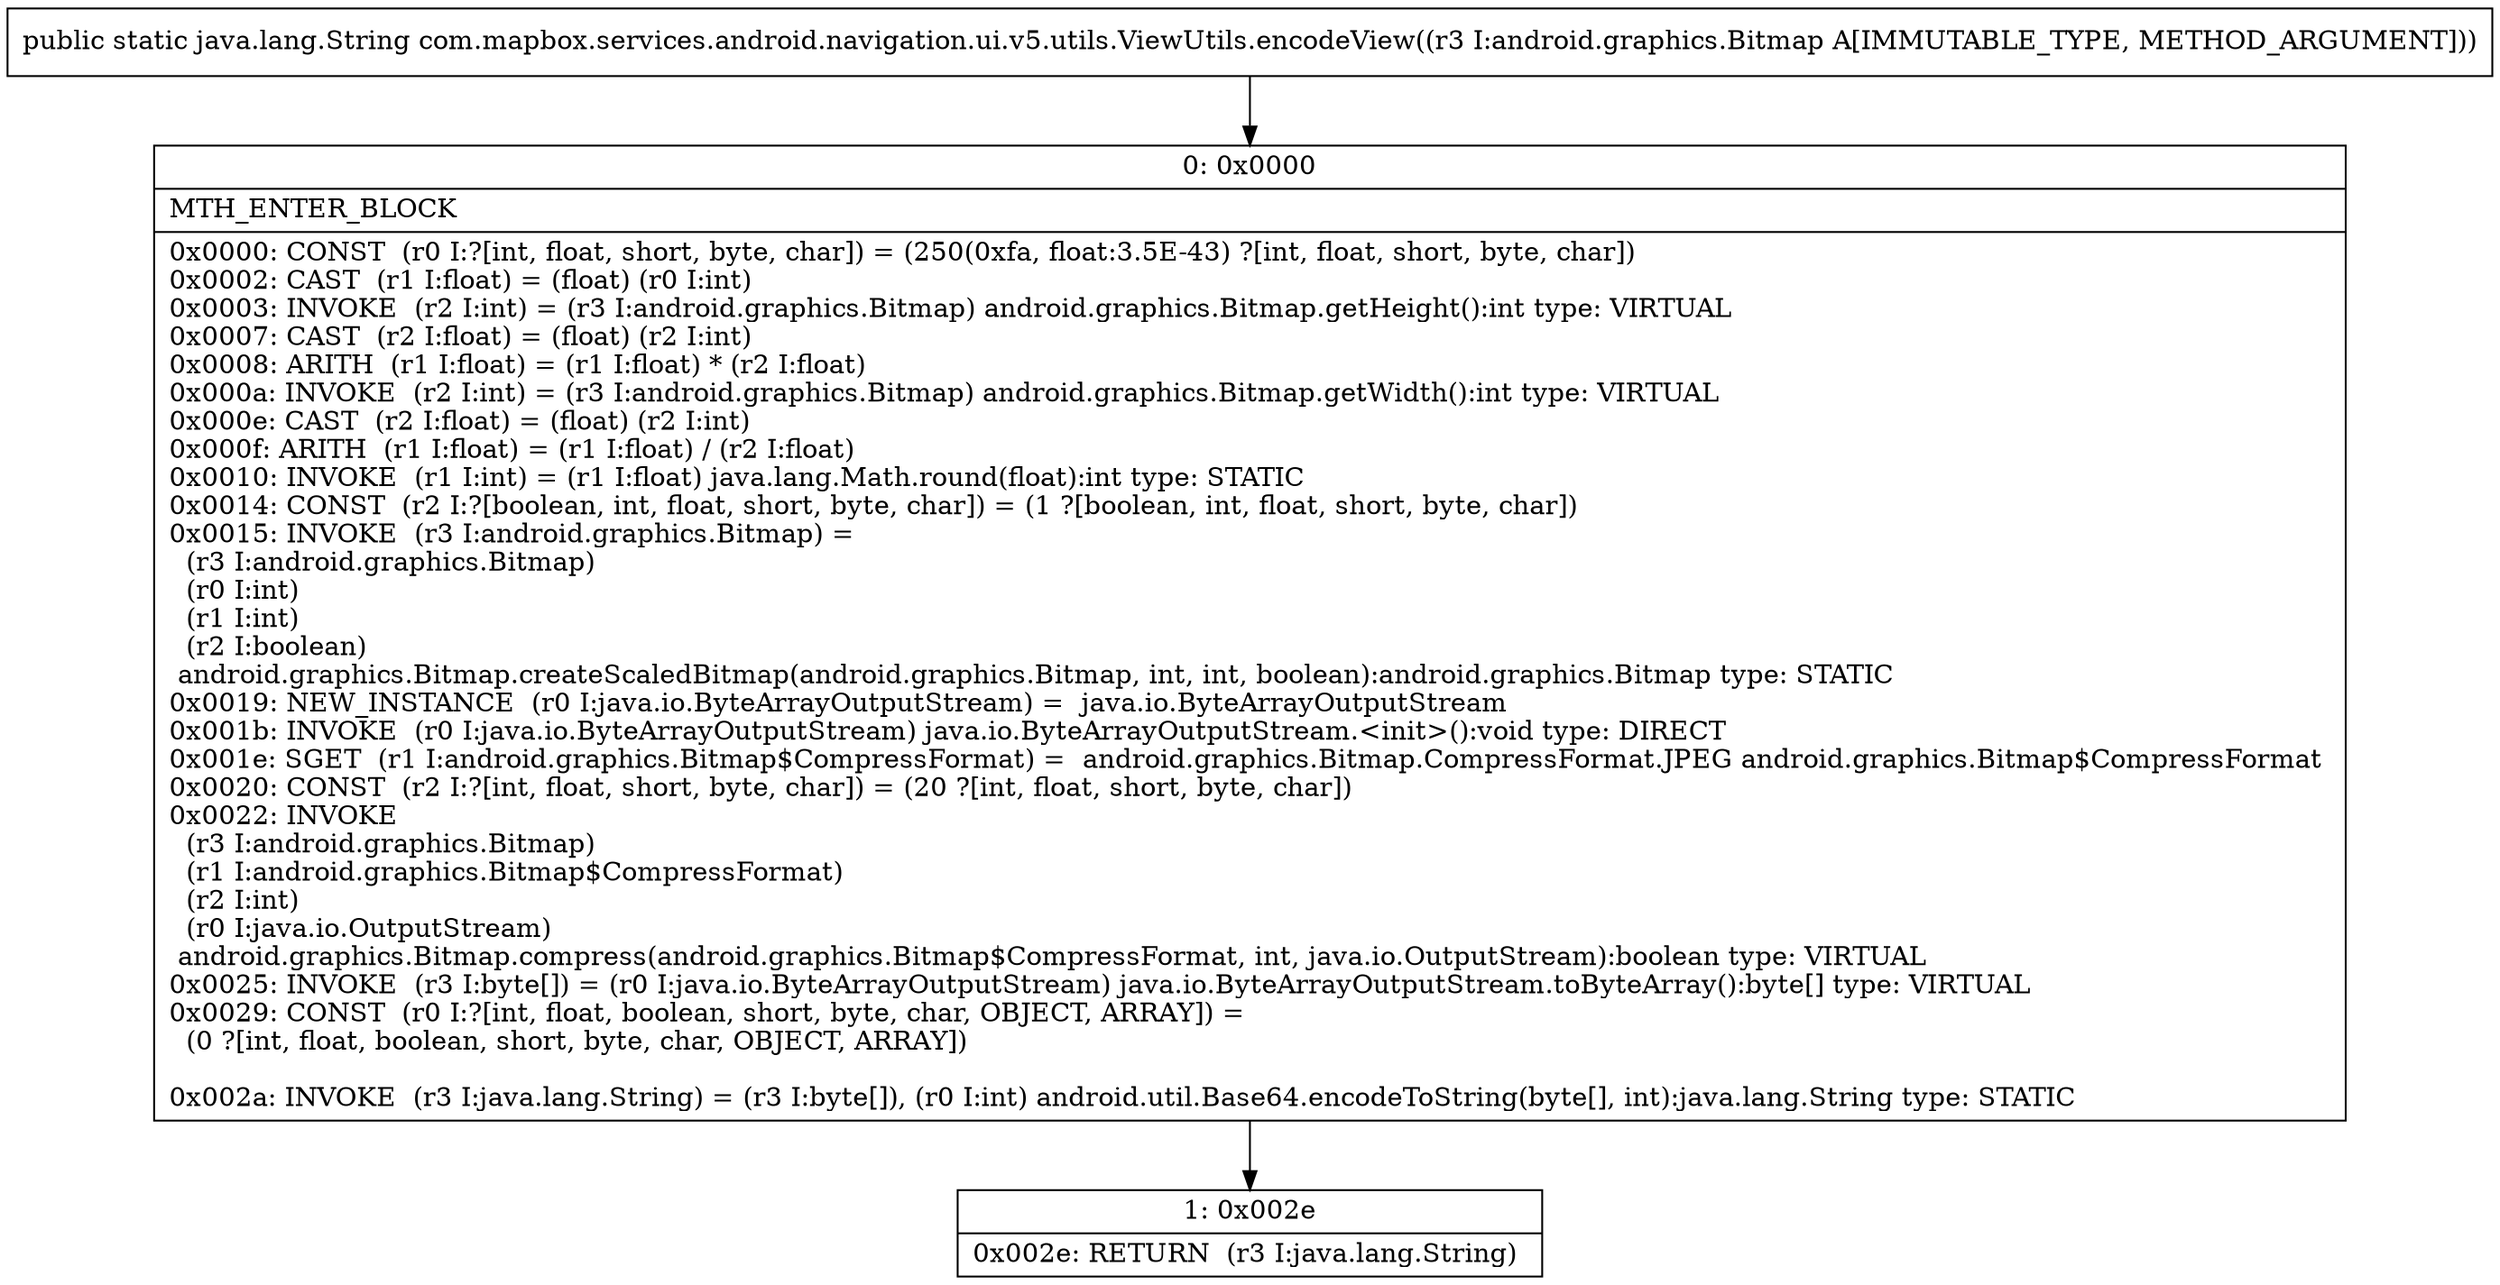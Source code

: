 digraph "CFG forcom.mapbox.services.android.navigation.ui.v5.utils.ViewUtils.encodeView(Landroid\/graphics\/Bitmap;)Ljava\/lang\/String;" {
Node_0 [shape=record,label="{0\:\ 0x0000|MTH_ENTER_BLOCK\l|0x0000: CONST  (r0 I:?[int, float, short, byte, char]) = (250(0xfa, float:3.5E\-43) ?[int, float, short, byte, char]) \l0x0002: CAST  (r1 I:float) = (float) (r0 I:int) \l0x0003: INVOKE  (r2 I:int) = (r3 I:android.graphics.Bitmap) android.graphics.Bitmap.getHeight():int type: VIRTUAL \l0x0007: CAST  (r2 I:float) = (float) (r2 I:int) \l0x0008: ARITH  (r1 I:float) = (r1 I:float) * (r2 I:float) \l0x000a: INVOKE  (r2 I:int) = (r3 I:android.graphics.Bitmap) android.graphics.Bitmap.getWidth():int type: VIRTUAL \l0x000e: CAST  (r2 I:float) = (float) (r2 I:int) \l0x000f: ARITH  (r1 I:float) = (r1 I:float) \/ (r2 I:float) \l0x0010: INVOKE  (r1 I:int) = (r1 I:float) java.lang.Math.round(float):int type: STATIC \l0x0014: CONST  (r2 I:?[boolean, int, float, short, byte, char]) = (1 ?[boolean, int, float, short, byte, char]) \l0x0015: INVOKE  (r3 I:android.graphics.Bitmap) = \l  (r3 I:android.graphics.Bitmap)\l  (r0 I:int)\l  (r1 I:int)\l  (r2 I:boolean)\l android.graphics.Bitmap.createScaledBitmap(android.graphics.Bitmap, int, int, boolean):android.graphics.Bitmap type: STATIC \l0x0019: NEW_INSTANCE  (r0 I:java.io.ByteArrayOutputStream) =  java.io.ByteArrayOutputStream \l0x001b: INVOKE  (r0 I:java.io.ByteArrayOutputStream) java.io.ByteArrayOutputStream.\<init\>():void type: DIRECT \l0x001e: SGET  (r1 I:android.graphics.Bitmap$CompressFormat) =  android.graphics.Bitmap.CompressFormat.JPEG android.graphics.Bitmap$CompressFormat \l0x0020: CONST  (r2 I:?[int, float, short, byte, char]) = (20 ?[int, float, short, byte, char]) \l0x0022: INVOKE  \l  (r3 I:android.graphics.Bitmap)\l  (r1 I:android.graphics.Bitmap$CompressFormat)\l  (r2 I:int)\l  (r0 I:java.io.OutputStream)\l android.graphics.Bitmap.compress(android.graphics.Bitmap$CompressFormat, int, java.io.OutputStream):boolean type: VIRTUAL \l0x0025: INVOKE  (r3 I:byte[]) = (r0 I:java.io.ByteArrayOutputStream) java.io.ByteArrayOutputStream.toByteArray():byte[] type: VIRTUAL \l0x0029: CONST  (r0 I:?[int, float, boolean, short, byte, char, OBJECT, ARRAY]) = \l  (0 ?[int, float, boolean, short, byte, char, OBJECT, ARRAY])\l \l0x002a: INVOKE  (r3 I:java.lang.String) = (r3 I:byte[]), (r0 I:int) android.util.Base64.encodeToString(byte[], int):java.lang.String type: STATIC \l}"];
Node_1 [shape=record,label="{1\:\ 0x002e|0x002e: RETURN  (r3 I:java.lang.String) \l}"];
MethodNode[shape=record,label="{public static java.lang.String com.mapbox.services.android.navigation.ui.v5.utils.ViewUtils.encodeView((r3 I:android.graphics.Bitmap A[IMMUTABLE_TYPE, METHOD_ARGUMENT])) }"];
MethodNode -> Node_0;
Node_0 -> Node_1;
}

